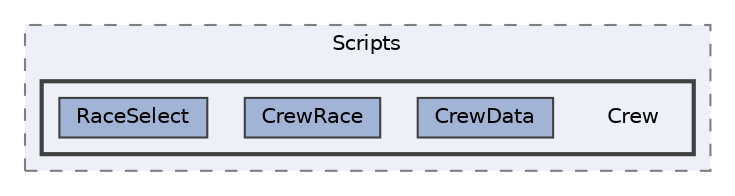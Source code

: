 digraph "Assets/Scripts/Crew"
{
 // INTERACTIVE_SVG=YES
 // LATEX_PDF_SIZE
  bgcolor="transparent";
  edge [fontname=Helvetica,fontsize=10,labelfontname=Helvetica,labelfontsize=10];
  node [fontname=Helvetica,fontsize=10,shape=box,height=0.2,width=0.4];
  compound=true
  subgraph clusterdir_f13b41af88cf68434578284aaf699e39 {
    graph [ bgcolor="#edf0f7", pencolor="grey50", label="Scripts", fontname=Helvetica,fontsize=10 style="filled,dashed", URL="dir_f13b41af88cf68434578284aaf699e39.html",tooltip=""]
  subgraph clusterdir_9c1e8d6a300bef10c208a659d211cf91 {
    graph [ bgcolor="#edf0f7", pencolor="grey25", label="", fontname=Helvetica,fontsize=10 style="filled,bold", URL="dir_9c1e8d6a300bef10c208a659d211cf91.html",tooltip=""]
    dir_9c1e8d6a300bef10c208a659d211cf91 [shape=plaintext, label="Crew"];
  dir_8956cbe87491d8e9d3e9714ae6b1bd82 [label="CrewData", fillcolor="#a2b4d6", color="grey25", style="filled", URL="dir_8956cbe87491d8e9d3e9714ae6b1bd82.html",tooltip=""];
  dir_0267378d895fe037766b633439253df4 [label="CrewRace", fillcolor="#a2b4d6", color="grey25", style="filled", URL="dir_0267378d895fe037766b633439253df4.html",tooltip=""];
  dir_adca97edc2e752f80c3fe21d4b5e2da2 [label="RaceSelect", fillcolor="#a2b4d6", color="grey25", style="filled", URL="dir_adca97edc2e752f80c3fe21d4b5e2da2.html",tooltip=""];
  }
  }
}
